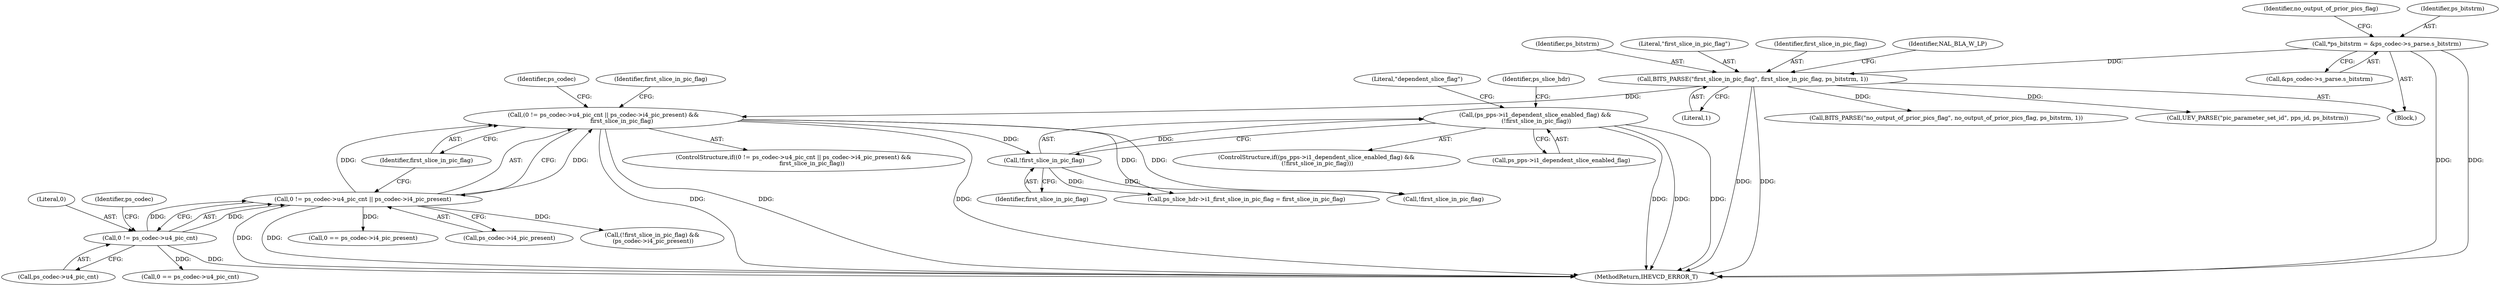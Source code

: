 digraph "0_Android_7c9be319a279654e55a6d757265f88c61a16a4d5@pointer" {
"1000417" [label="(Call,(ps_pps->i1_dependent_slice_enabled_flag) &&\n (!first_slice_in_pic_flag))"];
"1000421" [label="(Call,!first_slice_in_pic_flag)"];
"1000286" [label="(Call,(0 != ps_codec->u4_pic_cnt || ps_codec->i4_pic_present) &&\n                    first_slice_in_pic_flag)"];
"1000287" [label="(Call,0 != ps_codec->u4_pic_cnt || ps_codec->i4_pic_present)"];
"1000288" [label="(Call,0 != ps_codec->u4_pic_cnt)"];
"1000191" [label="(Call,BITS_PARSE(\"first_slice_in_pic_flag\", first_slice_in_pic_flag, ps_bitstrm, 1))"];
"1000148" [label="(Call,*ps_bitstrm = &ps_codec->s_parse.s_bitstrm)"];
"1001632" [label="(Call,!first_slice_in_pic_flag)"];
"1000288" [label="(Call,0 != ps_codec->u4_pic_cnt)"];
"1000150" [label="(Call,&ps_codec->s_parse.s_bitstrm)"];
"1000422" [label="(Identifier,first_slice_in_pic_flag)"];
"1000205" [label="(Call,BITS_PARSE(\"no_output_of_prior_pics_flag\", no_output_of_prior_pics_flag, ps_bitstrm, 1))"];
"1000194" [label="(Identifier,ps_bitstrm)"];
"1000286" [label="(Call,(0 != ps_codec->u4_pic_cnt || ps_codec->i4_pic_present) &&\n                    first_slice_in_pic_flag)"];
"1000417" [label="(Call,(ps_pps->i1_dependent_slice_enabled_flag) &&\n (!first_slice_in_pic_flag))"];
"1000484" [label="(Call,ps_slice_hdr->i1_first_slice_in_pic_flag = first_slice_in_pic_flag)"];
"1000191" [label="(Call,BITS_PARSE(\"first_slice_in_pic_flag\", first_slice_in_pic_flag, ps_bitstrm, 1))"];
"1000161" [label="(Identifier,no_output_of_prior_pics_flag)"];
"1000421" [label="(Call,!first_slice_in_pic_flag)"];
"1000387" [label="(Call,0 == ps_codec->i4_pic_present)"];
"1000290" [label="(Call,ps_codec->u4_pic_cnt)"];
"1000375" [label="(Identifier,first_slice_in_pic_flag)"];
"1000148" [label="(Call,*ps_bitstrm = &ps_codec->s_parse.s_bitstrm)"];
"1000192" [label="(Literal,\"first_slice_in_pic_flag\")"];
"1000287" [label="(Call,0 != ps_codec->u4_pic_cnt || ps_codec->i4_pic_present)"];
"1000289" [label="(Literal,0)"];
"1000296" [label="(Identifier,first_slice_in_pic_flag)"];
"1000285" [label="(ControlStructure,if((0 != ps_codec->u4_pic_cnt || ps_codec->i4_pic_present) &&\n                    first_slice_in_pic_flag))"];
"1000416" [label="(ControlStructure,if((ps_pps->i1_dependent_slice_enabled_flag) &&\n (!first_slice_in_pic_flag)))"];
"1000300" [label="(Identifier,ps_codec)"];
"1000193" [label="(Identifier,first_slice_in_pic_flag)"];
"1000418" [label="(Call,ps_pps->i1_dependent_slice_enabled_flag)"];
"1000199" [label="(Identifier,NAL_BLA_W_LP)"];
"1002125" [label="(Call,0 == ps_codec->u4_pic_cnt)"];
"1000210" [label="(Call,UEV_PARSE(\"pic_parameter_set_id\", pps_id, ps_bitstrm))"];
"1002685" [label="(MethodReturn,IHEVCD_ERROR_T)"];
"1000293" [label="(Call,ps_codec->i4_pic_present)"];
"1000294" [label="(Identifier,ps_codec)"];
"1000149" [label="(Identifier,ps_bitstrm)"];
"1001631" [label="(Call,(!first_slice_in_pic_flag) &&\n (ps_codec->i4_pic_present))"];
"1000195" [label="(Literal,1)"];
"1000471" [label="(Identifier,ps_slice_hdr)"];
"1000425" [label="(Literal,\"dependent_slice_flag\")"];
"1000132" [label="(Block,)"];
"1000417" -> "1000416"  [label="AST: "];
"1000417" -> "1000418"  [label="CFG: "];
"1000417" -> "1000421"  [label="CFG: "];
"1000418" -> "1000417"  [label="AST: "];
"1000421" -> "1000417"  [label="AST: "];
"1000425" -> "1000417"  [label="CFG: "];
"1000471" -> "1000417"  [label="CFG: "];
"1000417" -> "1002685"  [label="DDG: "];
"1000417" -> "1002685"  [label="DDG: "];
"1000417" -> "1002685"  [label="DDG: "];
"1000421" -> "1000417"  [label="DDG: "];
"1000421" -> "1000422"  [label="CFG: "];
"1000422" -> "1000421"  [label="AST: "];
"1000286" -> "1000421"  [label="DDG: "];
"1000421" -> "1000484"  [label="DDG: "];
"1000421" -> "1001632"  [label="DDG: "];
"1000286" -> "1000285"  [label="AST: "];
"1000286" -> "1000287"  [label="CFG: "];
"1000286" -> "1000296"  [label="CFG: "];
"1000287" -> "1000286"  [label="AST: "];
"1000296" -> "1000286"  [label="AST: "];
"1000300" -> "1000286"  [label="CFG: "];
"1000375" -> "1000286"  [label="CFG: "];
"1000286" -> "1002685"  [label="DDG: "];
"1000286" -> "1002685"  [label="DDG: "];
"1000286" -> "1002685"  [label="DDG: "];
"1000287" -> "1000286"  [label="DDG: "];
"1000287" -> "1000286"  [label="DDG: "];
"1000191" -> "1000286"  [label="DDG: "];
"1000286" -> "1000484"  [label="DDG: "];
"1000286" -> "1001632"  [label="DDG: "];
"1000287" -> "1000288"  [label="CFG: "];
"1000287" -> "1000293"  [label="CFG: "];
"1000288" -> "1000287"  [label="AST: "];
"1000293" -> "1000287"  [label="AST: "];
"1000296" -> "1000287"  [label="CFG: "];
"1000287" -> "1002685"  [label="DDG: "];
"1000287" -> "1002685"  [label="DDG: "];
"1000288" -> "1000287"  [label="DDG: "];
"1000288" -> "1000287"  [label="DDG: "];
"1000287" -> "1000387"  [label="DDG: "];
"1000287" -> "1001631"  [label="DDG: "];
"1000288" -> "1000290"  [label="CFG: "];
"1000289" -> "1000288"  [label="AST: "];
"1000290" -> "1000288"  [label="AST: "];
"1000294" -> "1000288"  [label="CFG: "];
"1000288" -> "1002685"  [label="DDG: "];
"1000288" -> "1002125"  [label="DDG: "];
"1000191" -> "1000132"  [label="AST: "];
"1000191" -> "1000195"  [label="CFG: "];
"1000192" -> "1000191"  [label="AST: "];
"1000193" -> "1000191"  [label="AST: "];
"1000194" -> "1000191"  [label="AST: "];
"1000195" -> "1000191"  [label="AST: "];
"1000199" -> "1000191"  [label="CFG: "];
"1000191" -> "1002685"  [label="DDG: "];
"1000191" -> "1002685"  [label="DDG: "];
"1000148" -> "1000191"  [label="DDG: "];
"1000191" -> "1000205"  [label="DDG: "];
"1000191" -> "1000210"  [label="DDG: "];
"1000148" -> "1000132"  [label="AST: "];
"1000148" -> "1000150"  [label="CFG: "];
"1000149" -> "1000148"  [label="AST: "];
"1000150" -> "1000148"  [label="AST: "];
"1000161" -> "1000148"  [label="CFG: "];
"1000148" -> "1002685"  [label="DDG: "];
"1000148" -> "1002685"  [label="DDG: "];
}
